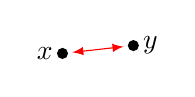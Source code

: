 
\begin{tikzpicture}[>=latex]

	\node (x) at (0,0) {};
	\node (y) at (0.9,0.1) {};

	\fill (x) circle (2pt);
	\fill (y) circle (2pt);

	\node[left] at (x) {$x$};
	\node[right] at (y) {$y$};

	\path[<->,red] (x) edge (y);

\end{tikzpicture}
